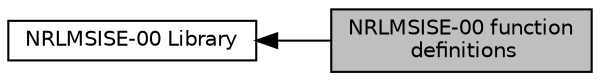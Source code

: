 digraph "NRLMSISE-00 function definitions"
{
  edge [fontname="Helvetica",fontsize="10",labelfontname="Helvetica",labelfontsize="10"];
  node [fontname="Helvetica",fontsize="10",shape=record];
  rankdir=LR;
  Node1 [label="NRLMSISE-00 Library",height=0.2,width=0.4,color="black", fillcolor="white", style="filled",URL="$group__nrlmsise.html"];
  Node0 [label="NRLMSISE-00 function\l definitions",height=0.2,width=0.4,color="black", fillcolor="grey75", style="filled", fontcolor="black"];
  Node1->Node0 [shape=plaintext, dir="back", style="solid"];
}
